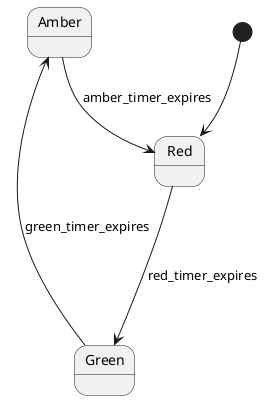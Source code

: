 @startuml trafficlight-state-diagram
'scale 350 width

[*] --> Red
Red ---> Green : red_timer_expires

Amber --> Red : amber_timer_expires
Amber <-- Green : green_timer_expires

@enduml